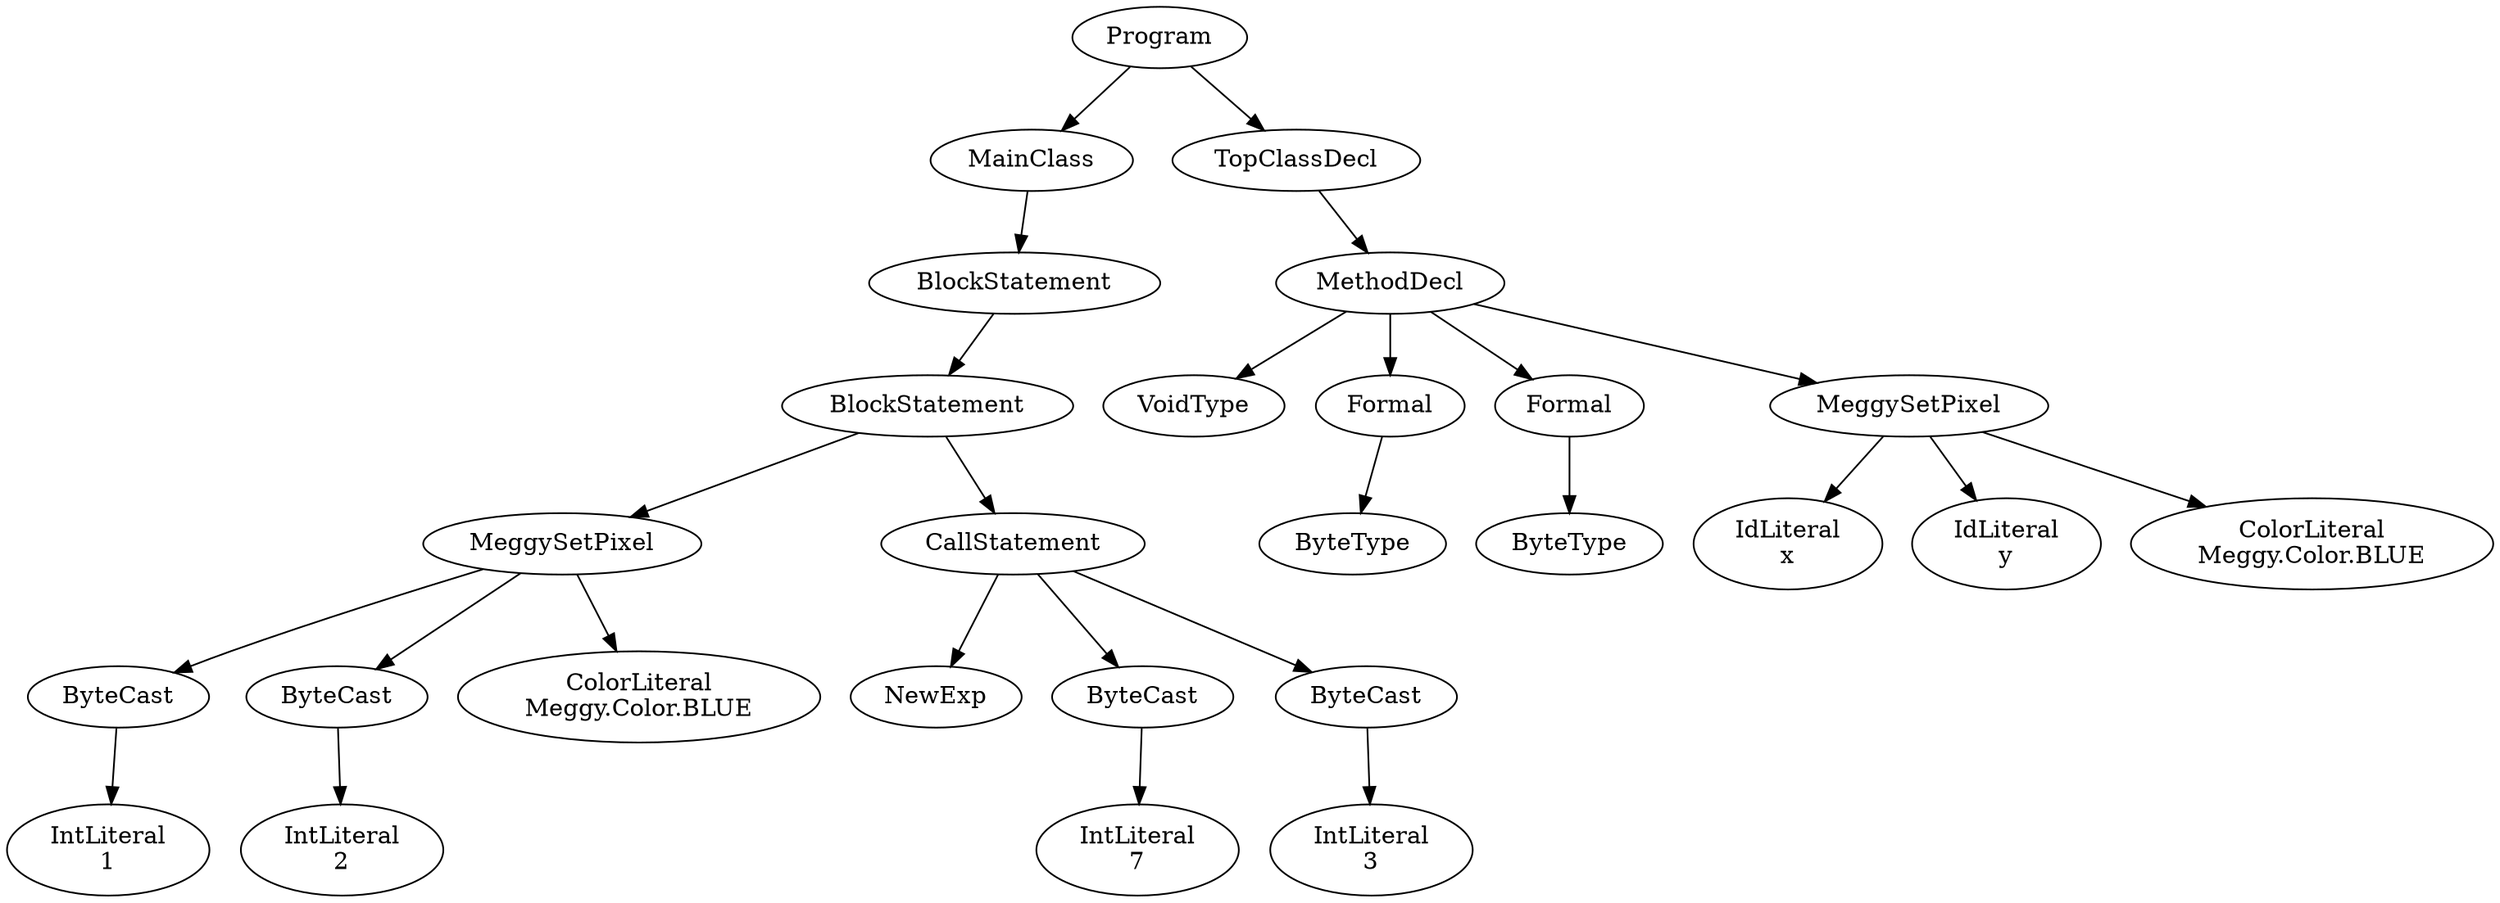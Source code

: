 digraph ASTGraph {
0 [ label="Program" ];
1 [ label="MainClass" ];
0 -> 1
2 [ label="BlockStatement" ];
1 -> 2
3 [ label="BlockStatement" ];
2 -> 3
4 [ label="MeggySetPixel" ];
3 -> 4
5 [ label="ByteCast" ];
4 -> 5
6 [ label="IntLiteral\n1" ];
5 -> 6
7 [ label="ByteCast" ];
4 -> 7
8 [ label="IntLiteral\n2" ];
7 -> 8
9 [ label="ColorLiteral\nMeggy.Color.BLUE" ];
4 -> 9
10 [ label="CallStatement" ];
3 -> 10
11 [ label="NewExp" ];
10 -> 11
12 [ label="ByteCast" ];
10 -> 12
13 [ label="IntLiteral\n7" ];
12 -> 13
14 [ label="ByteCast" ];
10 -> 14
15 [ label="IntLiteral\n3" ];
14 -> 15
16 [ label="TopClassDecl" ];
0 -> 16
17 [ label="MethodDecl" ];
16 -> 17
18 [ label="VoidType" ];
17 -> 18
19 [ label="Formal" ];
17 -> 19
20 [ label="ByteType" ];
19 -> 20
21 [ label="Formal" ];
17 -> 21
22 [ label="ByteType" ];
21 -> 22
23 [ label="MeggySetPixel" ];
17 -> 23
24 [ label="IdLiteral\nx" ];
23 -> 24
25 [ label="IdLiteral\ny" ];
23 -> 25
26 [ label="ColorLiteral\nMeggy.Color.BLUE" ];
23 -> 26
}
